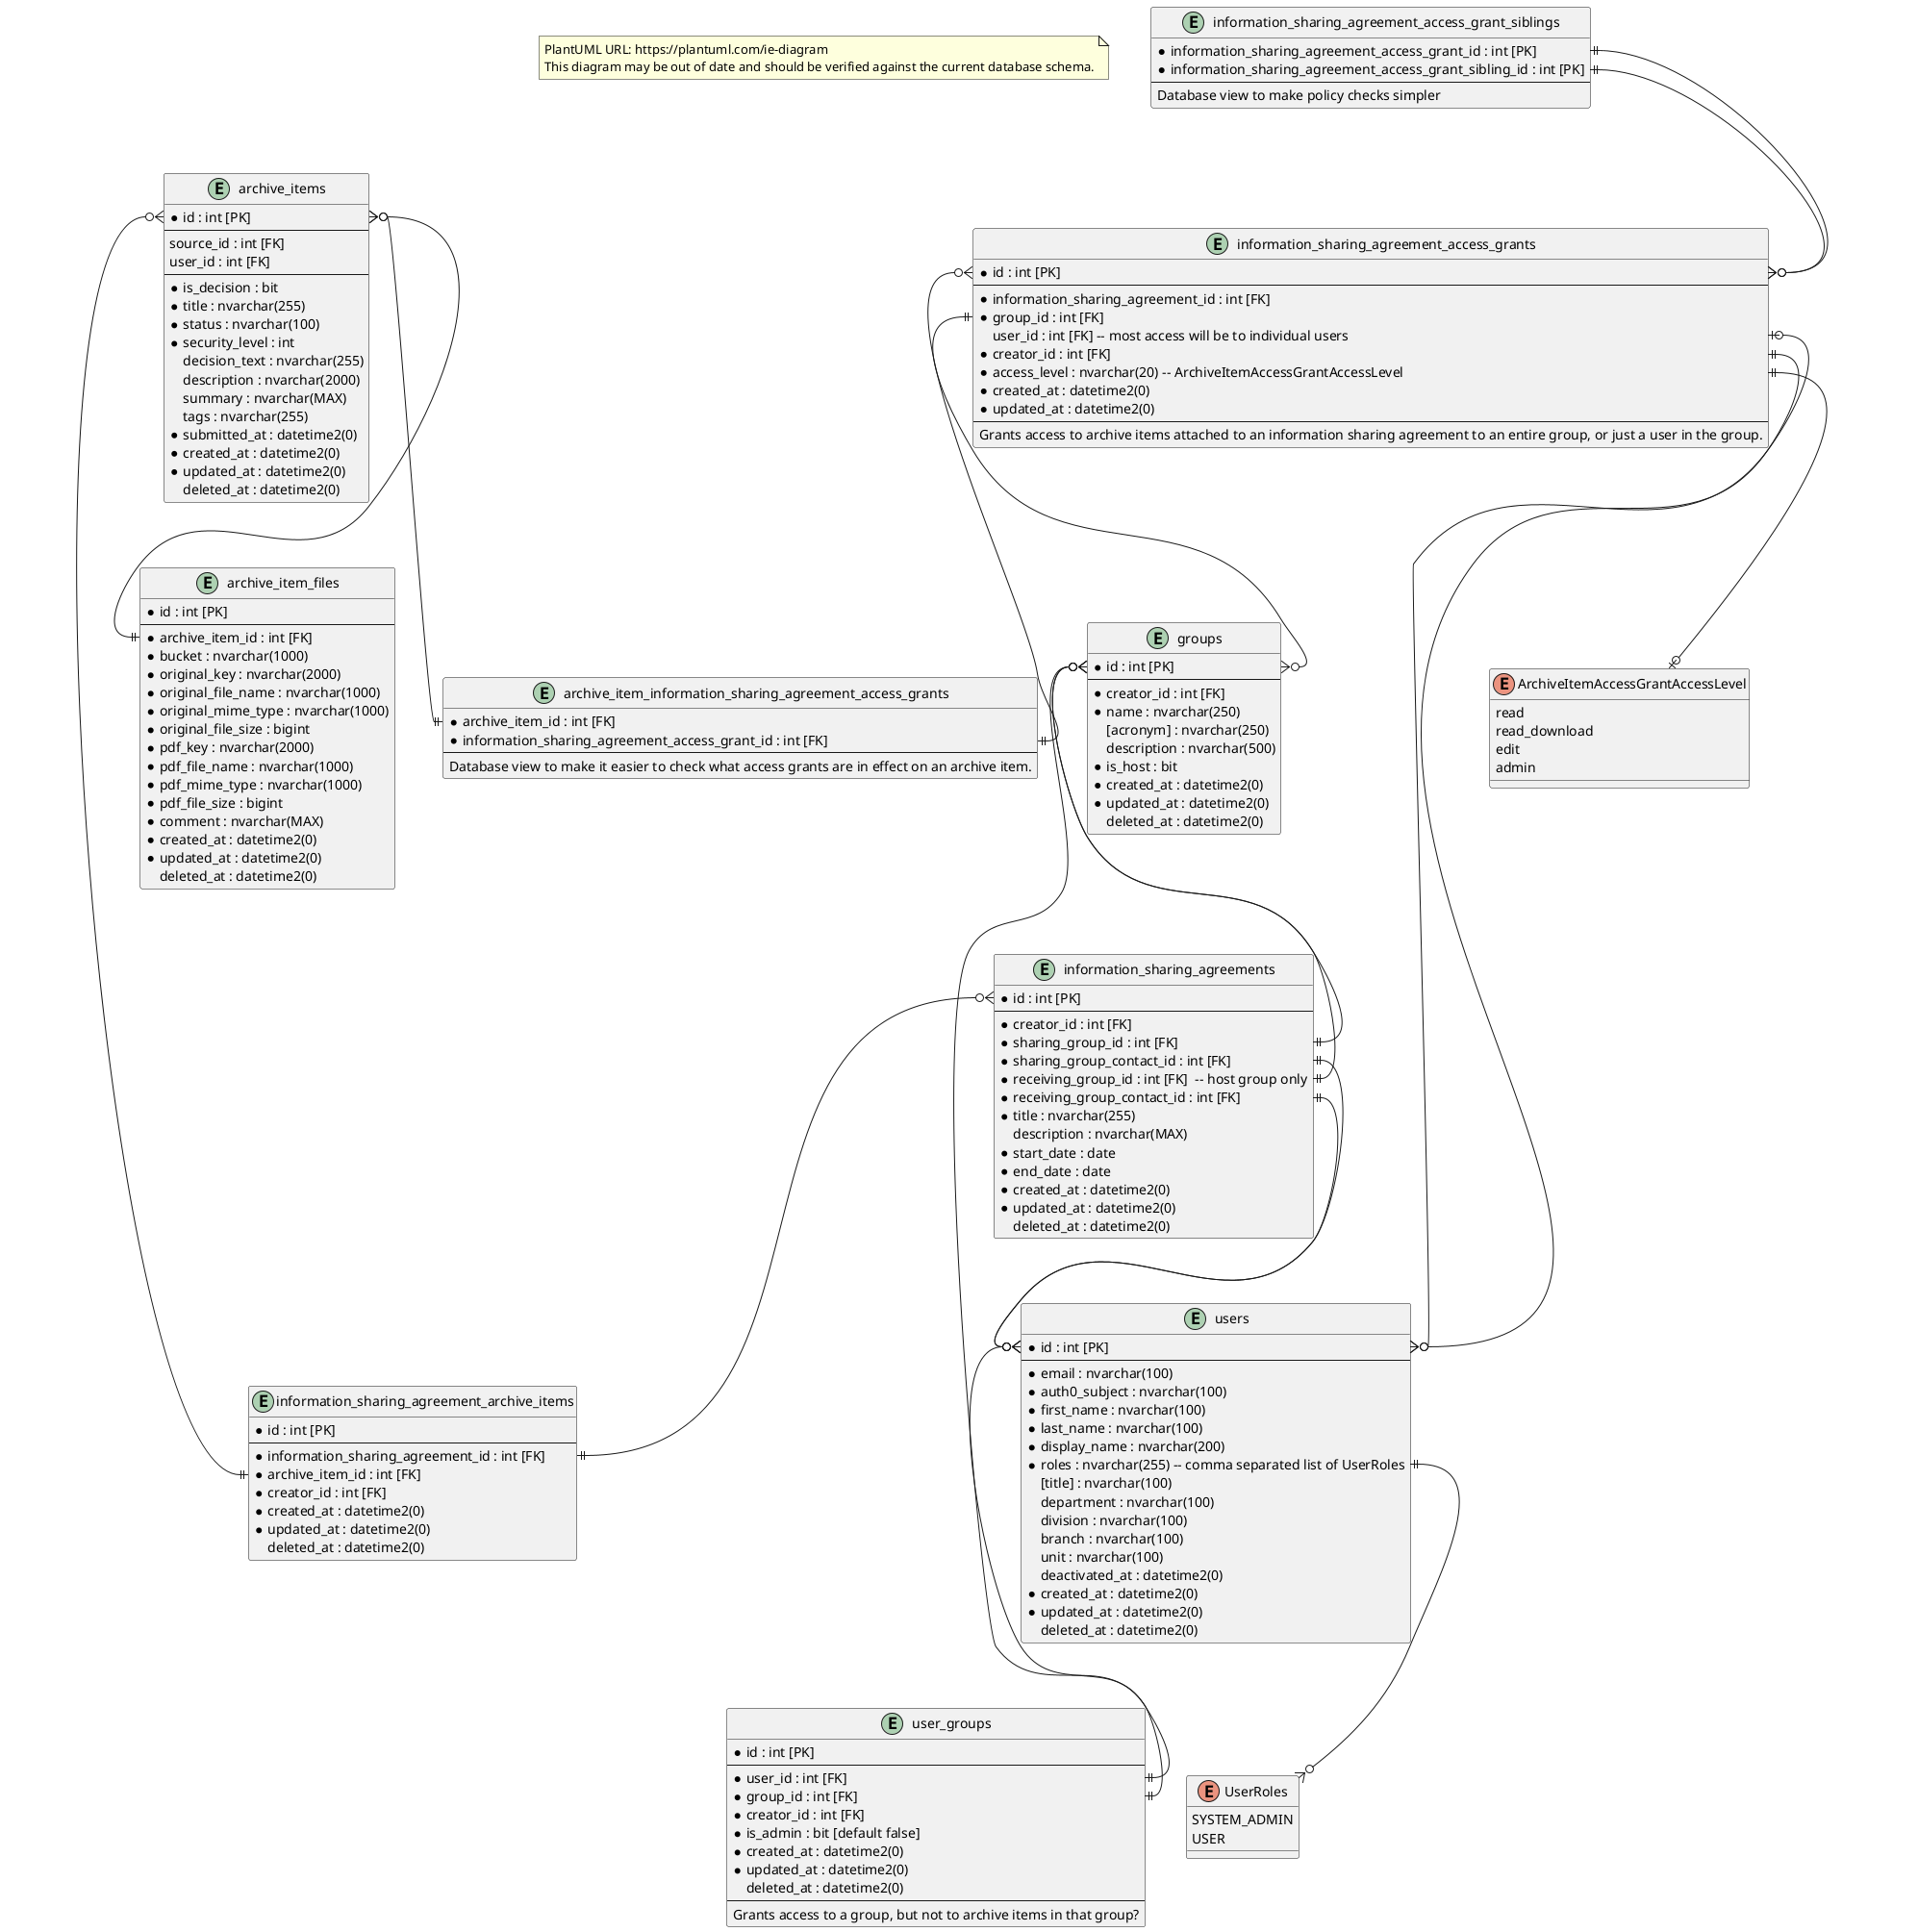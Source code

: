 @startuml Entity Relationship Diagram
top to bottom direction

note as Disclaimer
PlantUML URL: https://plantuml.com/ie-diagram
This diagram may be out of date and should be verified against the current database schema.
end note

entity "archive_items" {
  * id : int [PK]
  --
  source_id : int [FK]
  user_id : int [FK]
  --
  * is_decision : bit
  * title : nvarchar(255)
  * status : nvarchar(100)
  * security_level : int
  decision_text : nvarchar(255)
  description : nvarchar(2000)
  summary : nvarchar(MAX)
  tags : nvarchar(255)
  * submitted_at : datetime2(0)
  * created_at : datetime2(0)
  * updated_at : datetime2(0)
  deleted_at : datetime2(0)
}

entity "archive_item_files" {
  * id : int [PK]
  --
  * archive_item_id : int [FK]
  * bucket : nvarchar(1000)
  * original_key : nvarchar(2000)
  * original_file_name : nvarchar(1000)
  * original_mime_type : nvarchar(1000)
  * original_file_size : bigint
  * pdf_key : nvarchar(2000)
  * pdf_file_name : nvarchar(1000)
  * pdf_mime_type : nvarchar(1000)
  * pdf_file_size : bigint
  * comment : nvarchar(MAX)
  * created_at : datetime2(0)
  * updated_at : datetime2(0)
  deleted_at : datetime2(0)
}

entity "archive_item_information_sharing_agreement_access_grants" {
  * archive_item_id : int [FK]
  * information_sharing_agreement_access_grant_id : int [FK]
  --
  Database view to make it easier to check what access grants are in effect on an archive item.
}

enum ArchiveItemAccessGrantAccessLevel {
  read
  read_download
  edit
  admin
}

entity "information_sharing_agreements" {
  * id : int [PK]
  --
  * creator_id : int [FK]
  * sharing_group_id : int [FK]
  * sharing_group_contact_id : int [FK]
  * receiving_group_id : int [FK]  -- host group only
  * receiving_group_contact_id : int [FK]
  * title : nvarchar(255)
  description : nvarchar(MAX)
  * start_date : date
  * end_date : date
  * created_at : datetime2(0)
  * updated_at : datetime2(0)
  deleted_at : datetime2(0)
}

entity "information_sharing_agreement_access_grants" {
  * id : int [PK]
  --
  * information_sharing_agreement_id : int [FK]
  * group_id : int [FK]
  user_id : int [FK] -- most access will be to individual users
  * creator_id : int [FK]
  * access_level : nvarchar(20) -- ArchiveItemAccessGrantAccessLevel
  * created_at : datetime2(0)
  * updated_at : datetime2(0)
  --
  Grants access to archive items attached to an information sharing agreement to an entire group, or just a user in the group.
}

entity "information_sharing_agreement_access_grant_siblings" {
  * information_sharing_agreement_access_grant_id : int [PK]
  * information_sharing_agreement_access_grant_sibling_id : int [PK]
  --
  Database view to make policy checks simpler
}


entity "information_sharing_agreement_archive_items" {
  * id : int [PK]
  --
  * information_sharing_agreement_id : int [FK]
  * archive_item_id : int [FK]
  * creator_id : int [FK]
  * created_at : datetime2(0)
  * updated_at : datetime2(0)
  deleted_at : datetime2(0)
}

entity "groups" {
  * id : int [PK]
  --
  * creator_id : int [FK]
  * name : nvarchar(250)
  [acronym] : nvarchar(250)
  description : nvarchar(500)
  * is_host : bit
  * created_at : datetime2(0)
  * updated_at : datetime2(0)
  deleted_at : datetime2(0)
}

entity "users" {
  * id : int [PK]
  --
  * email : nvarchar(100)
  * auth0_subject : nvarchar(100)
  * first_name : nvarchar(100)
  * last_name : nvarchar(100)
  * display_name : nvarchar(200)
  * roles : nvarchar(255) -- comma separated list of UserRoles
  [title] : nvarchar(100)
  department : nvarchar(100)
  division : nvarchar(100)
  branch : nvarchar(100)
  unit : nvarchar(100)
  deactivated_at : datetime2(0)
  * created_at : datetime2(0)
  * updated_at : datetime2(0)
  deleted_at : datetime2(0)
}

enum UserRoles {
  SYSTEM_ADMIN
  USER
}

entity "user_groups" {
  * id : int [PK]
  --
  * user_id : int [FK]
  * group_id : int [FK]
  * creator_id : int [FK]
  * is_admin : bit [default false]
  * created_at : datetime2(0)
  * updated_at : datetime2(0)
  deleted_at : datetime2(0)
  --
  Grants access to a group, but not to archive items in that group?
}

' Relationships
archive_items::id }o--|| archive_item_files::archive_item_id
archive_items::id }o--|| information_sharing_agreement_archive_items::archive_item_id
archive_items::id }o--|| archive_item_information_sharing_agreement_access_grants::archive_item_id
groups::id }o--|| information_sharing_agreements::receiving_group_id
groups::id }o--|| information_sharing_agreements::sharing_group_id
groups::id }o--|| user_groups::group_id
information_sharing_agreement_access_grants::group_id ||--o{ groups::id
information_sharing_agreement_access_grants::user_id |o--o{ users::id
information_sharing_agreement_access_grants::creator_id ||--o{ users::id
information_sharing_agreement_access_grants::access_level ||--o| ArchiveItemAccessGrantAccessLevel
information_sharing_agreement_access_grants::id }o--|| archive_item_information_sharing_agreement_access_grants::information_sharing_agreement_access_grant_id
information_sharing_agreements::id }o--|| information_sharing_agreement_archive_items::information_sharing_agreement_id
information_sharing_agreements::receiving_group_contact_id ||--o{ users::id
information_sharing_agreements::sharing_group_contact_id ||--o{ users::id
information_sharing_agreement_access_grant_siblings::information_sharing_agreement_access_grant_id ||--o{ information_sharing_agreement_access_grants::id
information_sharing_agreement_access_grant_siblings::information_sharing_agreement_access_grant_sibling_id ||--o{ information_sharing_agreement_access_grants::id
users::id }o--|| user_groups::user_id
users::roles ||--o{ UserRoles
@enduml
